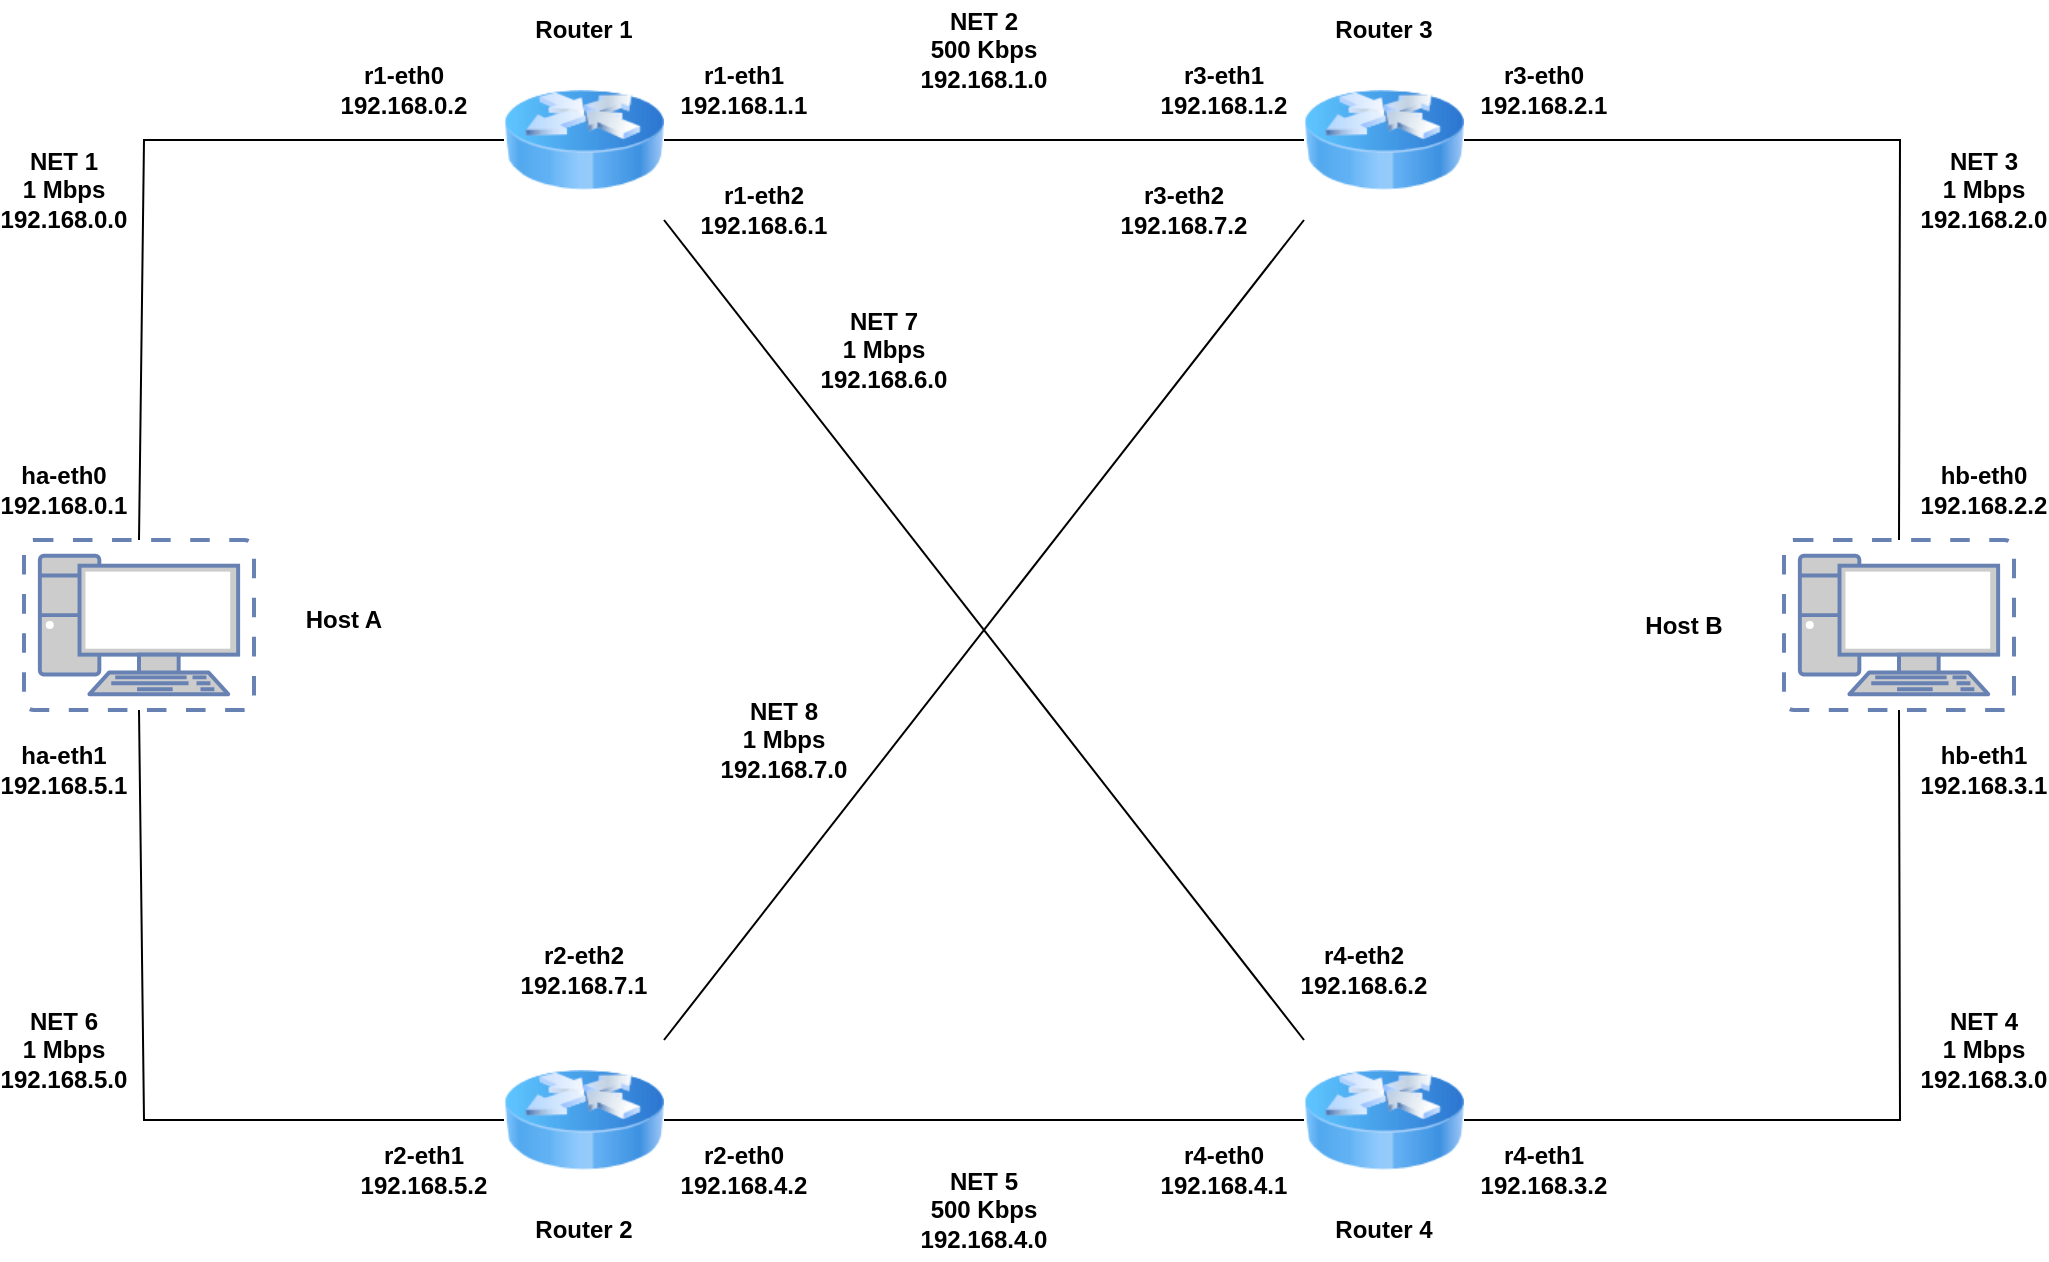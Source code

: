 <mxfile version="19.0.3" type="device"><diagram id="p5aqoHVxyzMGBiviCSPi" name="Page-1"><mxGraphModel dx="1308" dy="664" grid="1" gridSize="10" guides="1" tooltips="1" connect="1" arrows="1" fold="1" page="1" pageScale="1" pageWidth="850" pageHeight="1100" math="0" shadow="0"><root><mxCell id="0"/><mxCell id="1" parent="0"/><mxCell id="hGgup-usjdORCA6ORDAQ-1" value="" style="fontColor=#0066CC;verticalAlign=top;verticalLabelPosition=bottom;labelPosition=center;align=center;html=1;outlineConnect=0;fillColor=#CCCCCC;strokeColor=#6881B3;gradientColor=none;gradientDirection=north;strokeWidth=2;shape=mxgraph.networks.virtual_pc;" parent="1" vertex="1"><mxGeometry x="370" y="510" width="115" height="85" as="geometry"/></mxCell><mxCell id="hGgup-usjdORCA6ORDAQ-2" value="" style="fontColor=#0066CC;verticalAlign=top;verticalLabelPosition=bottom;labelPosition=center;align=center;html=1;outlineConnect=0;fillColor=#CCCCCC;strokeColor=#6881B3;gradientColor=none;gradientDirection=north;strokeWidth=2;shape=mxgraph.networks.virtual_pc;" parent="1" vertex="1"><mxGeometry x="1250" y="510" width="115" height="85" as="geometry"/></mxCell><mxCell id="hGgup-usjdORCA6ORDAQ-3" value="" style="image;html=1;image=img/lib/clip_art/networking/Router_Icon_128x128.png" parent="1" vertex="1"><mxGeometry x="610" y="760" width="80" height="80" as="geometry"/></mxCell><mxCell id="hGgup-usjdORCA6ORDAQ-4" value="" style="image;html=1;image=img/lib/clip_art/networking/Router_Icon_128x128.png" parent="1" vertex="1"><mxGeometry x="1010" y="760" width="80" height="80" as="geometry"/></mxCell><mxCell id="hGgup-usjdORCA6ORDAQ-5" value="" style="image;html=1;image=img/lib/clip_art/networking/Router_Icon_128x128.png" parent="1" vertex="1"><mxGeometry x="610" y="270" width="80" height="80" as="geometry"/></mxCell><mxCell id="hGgup-usjdORCA6ORDAQ-6" value="" style="image;html=1;image=img/lib/clip_art/networking/Router_Icon_128x128.png" parent="1" vertex="1"><mxGeometry x="1010" y="270" width="80" height="80" as="geometry"/></mxCell><mxCell id="hGgup-usjdORCA6ORDAQ-7" value="" style="endArrow=none;html=1;rounded=0;exitX=0.5;exitY=0;exitDx=0;exitDy=0;exitPerimeter=0;entryX=0;entryY=0.5;entryDx=0;entryDy=0;" parent="1" source="hGgup-usjdORCA6ORDAQ-1" target="hGgup-usjdORCA6ORDAQ-5" edge="1"><mxGeometry width="50" height="50" relative="1" as="geometry"><mxPoint x="880" y="560" as="sourcePoint"/><mxPoint x="930" y="510" as="targetPoint"/><Array as="points"><mxPoint x="430" y="310"/></Array></mxGeometry></mxCell><mxCell id="hGgup-usjdORCA6ORDAQ-8" value="" style="endArrow=none;html=1;rounded=0;exitX=0.5;exitY=1;exitDx=0;exitDy=0;exitPerimeter=0;entryX=0;entryY=0.5;entryDx=0;entryDy=0;" parent="1" source="hGgup-usjdORCA6ORDAQ-1" target="hGgup-usjdORCA6ORDAQ-3" edge="1"><mxGeometry width="50" height="50" relative="1" as="geometry"><mxPoint x="437.5" y="520.0" as="sourcePoint"/><mxPoint x="620" y="320" as="targetPoint"/><Array as="points"><mxPoint x="430" y="800"/></Array></mxGeometry></mxCell><mxCell id="hGgup-usjdORCA6ORDAQ-9" value="" style="endArrow=none;html=1;rounded=0;exitX=1;exitY=0.5;exitDx=0;exitDy=0;entryX=0;entryY=0.5;entryDx=0;entryDy=0;" parent="1" source="hGgup-usjdORCA6ORDAQ-5" target="hGgup-usjdORCA6ORDAQ-6" edge="1"><mxGeometry width="50" height="50" relative="1" as="geometry"><mxPoint x="650" y="490" as="sourcePoint"/><mxPoint x="700" y="440" as="targetPoint"/></mxGeometry></mxCell><mxCell id="hGgup-usjdORCA6ORDAQ-10" value="" style="endArrow=none;html=1;rounded=0;exitX=1;exitY=0.5;exitDx=0;exitDy=0;entryX=0.5;entryY=0;entryDx=0;entryDy=0;entryPerimeter=0;" parent="1" source="hGgup-usjdORCA6ORDAQ-6" target="hGgup-usjdORCA6ORDAQ-2" edge="1"><mxGeometry width="50" height="50" relative="1" as="geometry"><mxPoint x="437.5" y="520.0" as="sourcePoint"/><mxPoint x="620" y="320" as="targetPoint"/><Array as="points"><mxPoint x="1308" y="310"/></Array></mxGeometry></mxCell><mxCell id="hGgup-usjdORCA6ORDAQ-11" value="" style="endArrow=none;html=1;rounded=0;entryX=0.5;entryY=1;entryDx=0;entryDy=0;entryPerimeter=0;exitX=1;exitY=0.5;exitDx=0;exitDy=0;" parent="1" source="hGgup-usjdORCA6ORDAQ-4" target="hGgup-usjdORCA6ORDAQ-2" edge="1"><mxGeometry width="50" height="50" relative="1" as="geometry"><mxPoint x="960" y="520" as="sourcePoint"/><mxPoint x="1317.5" y="520.0" as="targetPoint"/><Array as="points"><mxPoint x="1308" y="800"/></Array></mxGeometry></mxCell><mxCell id="hGgup-usjdORCA6ORDAQ-12" value="" style="endArrow=none;html=1;rounded=0;exitX=1;exitY=0.5;exitDx=0;exitDy=0;entryX=0;entryY=0.5;entryDx=0;entryDy=0;" parent="1" source="hGgup-usjdORCA6ORDAQ-3" target="hGgup-usjdORCA6ORDAQ-4" edge="1"><mxGeometry width="50" height="50" relative="1" as="geometry"><mxPoint x="700" y="320" as="sourcePoint"/><mxPoint x="1020" y="320" as="targetPoint"/></mxGeometry></mxCell><mxCell id="hGgup-usjdORCA6ORDAQ-13" value="" style="endArrow=none;html=1;rounded=0;exitX=1;exitY=0;exitDx=0;exitDy=0;entryX=0;entryY=1;entryDx=0;entryDy=0;" parent="1" source="hGgup-usjdORCA6ORDAQ-3" target="hGgup-usjdORCA6ORDAQ-6" edge="1"><mxGeometry width="50" height="50" relative="1" as="geometry"><mxPoint x="700" y="810.0" as="sourcePoint"/><mxPoint x="1020" y="810.0" as="targetPoint"/></mxGeometry></mxCell><mxCell id="hGgup-usjdORCA6ORDAQ-14" value="" style="endArrow=none;html=1;rounded=0;exitX=1;exitY=1;exitDx=0;exitDy=0;entryX=0;entryY=0;entryDx=0;entryDy=0;" parent="1" source="hGgup-usjdORCA6ORDAQ-5" target="hGgup-usjdORCA6ORDAQ-4" edge="1"><mxGeometry width="50" height="50" relative="1" as="geometry"><mxPoint x="700" y="770.0" as="sourcePoint"/><mxPoint x="1020" y="360" as="targetPoint"/></mxGeometry></mxCell><mxCell id="hGgup-usjdORCA6ORDAQ-15" value="&lt;b&gt;Host A&lt;/b&gt;" style="text;html=1;strokeColor=none;fillColor=none;align=center;verticalAlign=middle;whiteSpace=wrap;rounded=0;" parent="1" vertex="1"><mxGeometry x="500" y="535" width="60" height="30" as="geometry"/></mxCell><mxCell id="hGgup-usjdORCA6ORDAQ-16" value="&lt;b&gt;Host B&lt;/b&gt;" style="text;html=1;strokeColor=none;fillColor=none;align=center;verticalAlign=middle;whiteSpace=wrap;rounded=0;" parent="1" vertex="1"><mxGeometry x="1170" y="537.5" width="60" height="30" as="geometry"/></mxCell><mxCell id="hGgup-usjdORCA6ORDAQ-17" value="&lt;b&gt;Router 1&lt;/b&gt;" style="text;html=1;strokeColor=none;fillColor=none;align=center;verticalAlign=middle;whiteSpace=wrap;rounded=0;" parent="1" vertex="1"><mxGeometry x="620" y="240" width="60" height="30" as="geometry"/></mxCell><mxCell id="hGgup-usjdORCA6ORDAQ-18" value="&lt;b&gt;Router 3&lt;/b&gt;" style="text;html=1;strokeColor=none;fillColor=none;align=center;verticalAlign=middle;whiteSpace=wrap;rounded=0;" parent="1" vertex="1"><mxGeometry x="1020" y="240" width="60" height="30" as="geometry"/></mxCell><mxCell id="hGgup-usjdORCA6ORDAQ-19" value="&lt;b&gt;Router 4&lt;/b&gt;" style="text;html=1;strokeColor=none;fillColor=none;align=center;verticalAlign=middle;whiteSpace=wrap;rounded=0;" parent="1" vertex="1"><mxGeometry x="1020" y="840" width="60" height="30" as="geometry"/></mxCell><mxCell id="hGgup-usjdORCA6ORDAQ-20" value="&lt;b&gt;Router 2&lt;/b&gt;" style="text;html=1;strokeColor=none;fillColor=none;align=center;verticalAlign=middle;whiteSpace=wrap;rounded=0;" parent="1" vertex="1"><mxGeometry x="620" y="840" width="60" height="30" as="geometry"/></mxCell><mxCell id="hGgup-usjdORCA6ORDAQ-21" value="&lt;b&gt;NET 1&lt;br&gt;1 Mbps&lt;br&gt;192.168.0.0&lt;br&gt;&lt;/b&gt;" style="text;html=1;strokeColor=none;fillColor=none;align=center;verticalAlign=middle;whiteSpace=wrap;rounded=0;" parent="1" vertex="1"><mxGeometry x="360" y="320" width="60" height="30" as="geometry"/></mxCell><mxCell id="hGgup-usjdORCA6ORDAQ-22" value="&lt;b&gt;NET 3&lt;br&gt;1 Mbps&lt;br&gt;192.168.2.0&lt;br&gt;&lt;/b&gt;" style="text;html=1;strokeColor=none;fillColor=none;align=center;verticalAlign=middle;whiteSpace=wrap;rounded=0;" parent="1" vertex="1"><mxGeometry x="1320" y="320" width="60" height="30" as="geometry"/></mxCell><mxCell id="hGgup-usjdORCA6ORDAQ-23" value="&lt;b&gt;NET 6&lt;br&gt;1 Mbps&lt;br&gt;192.168.5.0&lt;br&gt;&lt;/b&gt;" style="text;html=1;strokeColor=none;fillColor=none;align=center;verticalAlign=middle;whiteSpace=wrap;rounded=0;" parent="1" vertex="1"><mxGeometry x="360" y="750" width="60" height="30" as="geometry"/></mxCell><mxCell id="hGgup-usjdORCA6ORDAQ-24" value="&lt;b&gt;NET 4&lt;br&gt;1 Mbps&lt;br&gt;192.168.3.0&lt;br&gt;&lt;/b&gt;" style="text;html=1;strokeColor=none;fillColor=none;align=center;verticalAlign=middle;whiteSpace=wrap;rounded=0;" parent="1" vertex="1"><mxGeometry x="1320" y="750" width="60" height="30" as="geometry"/></mxCell><mxCell id="hGgup-usjdORCA6ORDAQ-25" value="&lt;b&gt;NET 8&lt;br&gt;1 Mbps&lt;br&gt;192.168.7.0&lt;br&gt;&lt;/b&gt;" style="text;html=1;strokeColor=none;fillColor=none;align=center;verticalAlign=middle;whiteSpace=wrap;rounded=0;" parent="1" vertex="1"><mxGeometry x="720" y="595" width="60" height="30" as="geometry"/></mxCell><mxCell id="hGgup-usjdORCA6ORDAQ-26" value="&lt;b&gt;NET 7&lt;br&gt;1 Mbps&lt;br&gt;192.168.6.0&lt;br&gt;&lt;/b&gt;" style="text;html=1;strokeColor=none;fillColor=none;align=center;verticalAlign=middle;whiteSpace=wrap;rounded=0;" parent="1" vertex="1"><mxGeometry x="770" y="400" width="60" height="30" as="geometry"/></mxCell><mxCell id="hGgup-usjdORCA6ORDAQ-27" value="&lt;b&gt;NET 2&lt;br&gt;500 Kbps&lt;br&gt;192.168.1.0&lt;br&gt;&lt;/b&gt;" style="text;html=1;strokeColor=none;fillColor=none;align=center;verticalAlign=middle;whiteSpace=wrap;rounded=0;" parent="1" vertex="1"><mxGeometry x="820" y="250" width="60" height="30" as="geometry"/></mxCell><mxCell id="hGgup-usjdORCA6ORDAQ-28" value="&lt;b&gt;NET 5&lt;br&gt;500 Kbps&lt;br&gt;192.168.4.0&lt;br&gt;&lt;/b&gt;" style="text;html=1;strokeColor=none;fillColor=none;align=center;verticalAlign=middle;whiteSpace=wrap;rounded=0;" parent="1" vertex="1"><mxGeometry x="820" y="830" width="60" height="30" as="geometry"/></mxCell><mxCell id="hGgup-usjdORCA6ORDAQ-29" value="&lt;b&gt;ha-eth0&lt;br&gt;192.168.0.1&lt;br&gt;&lt;/b&gt;" style="text;html=1;strokeColor=none;fillColor=none;align=center;verticalAlign=middle;whiteSpace=wrap;rounded=0;" parent="1" vertex="1"><mxGeometry x="360" y="470" width="60" height="30" as="geometry"/></mxCell><mxCell id="hGgup-usjdORCA6ORDAQ-31" value="&lt;b&gt;r1-eth0&lt;br&gt;192.168.0.2&lt;br&gt;&lt;/b&gt;" style="text;html=1;strokeColor=none;fillColor=none;align=center;verticalAlign=middle;whiteSpace=wrap;rounded=0;" parent="1" vertex="1"><mxGeometry x="530" y="270" width="60" height="30" as="geometry"/></mxCell><mxCell id="hGgup-usjdORCA6ORDAQ-32" value="&lt;b&gt;r3-eth1&lt;br&gt;192.168.1.2&lt;br&gt;&lt;/b&gt;" style="text;html=1;strokeColor=none;fillColor=none;align=center;verticalAlign=middle;whiteSpace=wrap;rounded=0;" parent="1" vertex="1"><mxGeometry x="940" y="270" width="60" height="30" as="geometry"/></mxCell><mxCell id="hGgup-usjdORCA6ORDAQ-34" value="&lt;b&gt;r4-eth1&lt;br&gt;192.168.3.2&lt;br&gt;&lt;/b&gt;" style="text;html=1;strokeColor=none;fillColor=none;align=center;verticalAlign=middle;whiteSpace=wrap;rounded=0;" parent="1" vertex="1"><mxGeometry x="1100" y="810" width="60" height="30" as="geometry"/></mxCell><mxCell id="lnVKooDqdPqifPMl9uuy-1" value="&lt;b&gt;r1-eth1&lt;br&gt;192.168.1.1&lt;br&gt;&lt;/b&gt;" style="text;html=1;strokeColor=none;fillColor=none;align=center;verticalAlign=middle;whiteSpace=wrap;rounded=0;" vertex="1" parent="1"><mxGeometry x="700" y="270" width="60" height="30" as="geometry"/></mxCell><mxCell id="lnVKooDqdPqifPMl9uuy-3" value="&lt;b&gt;r3-eth0&lt;br&gt;192.168.2.1&lt;br&gt;&lt;/b&gt;" style="text;html=1;strokeColor=none;fillColor=none;align=center;verticalAlign=middle;whiteSpace=wrap;rounded=0;" vertex="1" parent="1"><mxGeometry x="1100" y="270" width="60" height="30" as="geometry"/></mxCell><mxCell id="lnVKooDqdPqifPMl9uuy-4" value="&lt;b&gt;hb-eth0&lt;br&gt;192.168.2.2&lt;br&gt;&lt;/b&gt;" style="text;html=1;strokeColor=none;fillColor=none;align=center;verticalAlign=middle;whiteSpace=wrap;rounded=0;" vertex="1" parent="1"><mxGeometry x="1320" y="470" width="60" height="30" as="geometry"/></mxCell><mxCell id="lnVKooDqdPqifPMl9uuy-5" value="&lt;b&gt;hb-eth1&lt;br&gt;192.168.3.1&lt;br&gt;&lt;/b&gt;" style="text;html=1;strokeColor=none;fillColor=none;align=center;verticalAlign=middle;whiteSpace=wrap;rounded=0;" vertex="1" parent="1"><mxGeometry x="1320" y="610" width="60" height="30" as="geometry"/></mxCell><mxCell id="lnVKooDqdPqifPMl9uuy-6" value="&lt;b&gt;r4-eth0&lt;br&gt;192.168.4.1&lt;br&gt;&lt;/b&gt;" style="text;html=1;strokeColor=none;fillColor=none;align=center;verticalAlign=middle;whiteSpace=wrap;rounded=0;" vertex="1" parent="1"><mxGeometry x="940" y="810" width="60" height="30" as="geometry"/></mxCell><mxCell id="lnVKooDqdPqifPMl9uuy-7" value="&lt;b&gt;r2-eth0&lt;br&gt;192.168.4.2&lt;br&gt;&lt;/b&gt;" style="text;html=1;strokeColor=none;fillColor=none;align=center;verticalAlign=middle;whiteSpace=wrap;rounded=0;" vertex="1" parent="1"><mxGeometry x="700" y="810" width="60" height="30" as="geometry"/></mxCell><mxCell id="lnVKooDqdPqifPMl9uuy-8" value="&lt;b&gt;r2-eth1&lt;br&gt;192.168.5.2&lt;br&gt;&lt;/b&gt;" style="text;html=1;strokeColor=none;fillColor=none;align=center;verticalAlign=middle;whiteSpace=wrap;rounded=0;" vertex="1" parent="1"><mxGeometry x="540" y="810" width="60" height="30" as="geometry"/></mxCell><mxCell id="lnVKooDqdPqifPMl9uuy-9" value="&lt;b&gt;ha-eth1&lt;br&gt;192.168.5.1&lt;br&gt;&lt;/b&gt;" style="text;html=1;strokeColor=none;fillColor=none;align=center;verticalAlign=middle;whiteSpace=wrap;rounded=0;" vertex="1" parent="1"><mxGeometry x="360" y="610" width="60" height="30" as="geometry"/></mxCell><mxCell id="lnVKooDqdPqifPMl9uuy-10" value="&lt;b&gt;r1-eth2&lt;br&gt;192.168.6.1&lt;br&gt;&lt;/b&gt;" style="text;html=1;strokeColor=none;fillColor=none;align=center;verticalAlign=middle;whiteSpace=wrap;rounded=0;" vertex="1" parent="1"><mxGeometry x="710" y="330" width="60" height="30" as="geometry"/></mxCell><mxCell id="lnVKooDqdPqifPMl9uuy-11" value="&lt;b&gt;r4-eth2&lt;br&gt;192.168.6.2&lt;br&gt;&lt;/b&gt;" style="text;html=1;strokeColor=none;fillColor=none;align=center;verticalAlign=middle;whiteSpace=wrap;rounded=0;" vertex="1" parent="1"><mxGeometry x="1010" y="710" width="60" height="30" as="geometry"/></mxCell><mxCell id="lnVKooDqdPqifPMl9uuy-12" value="&lt;b&gt;r2-eth2&lt;br&gt;192.168.7.1&lt;br&gt;&lt;/b&gt;" style="text;html=1;strokeColor=none;fillColor=none;align=center;verticalAlign=middle;whiteSpace=wrap;rounded=0;" vertex="1" parent="1"><mxGeometry x="620" y="710" width="60" height="30" as="geometry"/></mxCell><mxCell id="lnVKooDqdPqifPMl9uuy-13" value="&lt;b&gt;r3-eth2&lt;br&gt;192.168.7.2&lt;br&gt;&lt;/b&gt;" style="text;html=1;strokeColor=none;fillColor=none;align=center;verticalAlign=middle;whiteSpace=wrap;rounded=0;" vertex="1" parent="1"><mxGeometry x="920" y="330" width="60" height="30" as="geometry"/></mxCell></root></mxGraphModel></diagram></mxfile>